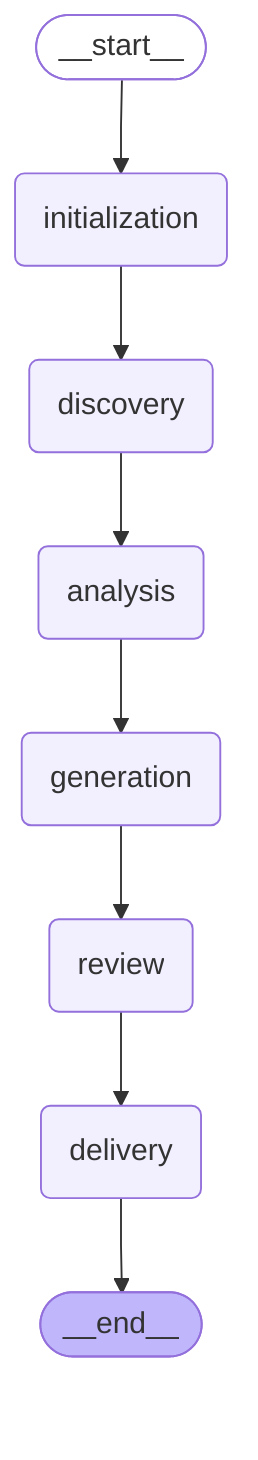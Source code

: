 ---
config:
  flowchart:
    curve: linear
---
graph TD;
	__start__([<p>__start__</p>]):::first
	initialization(initialization)
	discovery(discovery)
	analysis(analysis)
	generation(generation)
	review(review)
	delivery(delivery)
	__end__([<p>__end__</p>]):::last
	__start__ --> initialization;
	analysis --> generation;
	discovery --> analysis;
	generation --> review;
	initialization --> discovery;
	review --> delivery;
	delivery --> __end__;
	classDef default fill:#f2f0ff,line-height:1.2
	classDef first fill-opacity:0
	classDef last fill:#bfb6fc